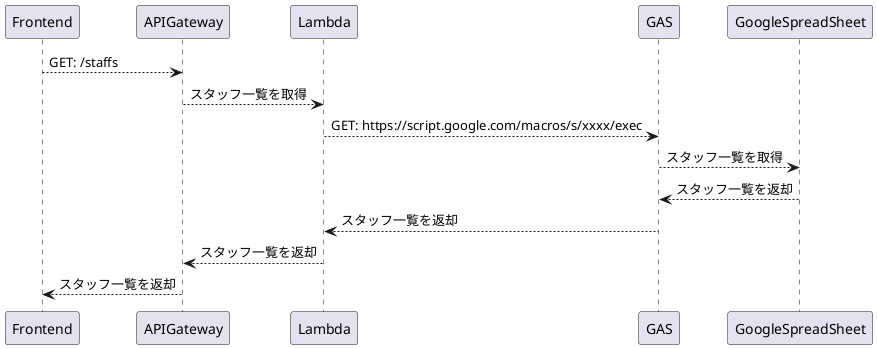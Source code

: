 @startuml GetStaffs
Participant Frontend as Front
Participant APIGateway as Gateway
Participant Lambda
Participant GAS
Participant GoogleSpreadSheet

Front --> Gateway: GET: /staffs
Gateway --> Lambda: スタッフ一覧を取得
Lambda --> GAS: GET: https://script.google.com/macros/s/xxxx/exec
GAS --> GoogleSpreadSheet: スタッフ一覧を取得
GoogleSpreadSheet --> GAS: スタッフ一覧を返却
GAS --> Lambda: スタッフ一覧を返却
Lambda --> Gateway: スタッフ一覧を返却
Gateway --> Front: スタッフ一覧を返却
@enduml

